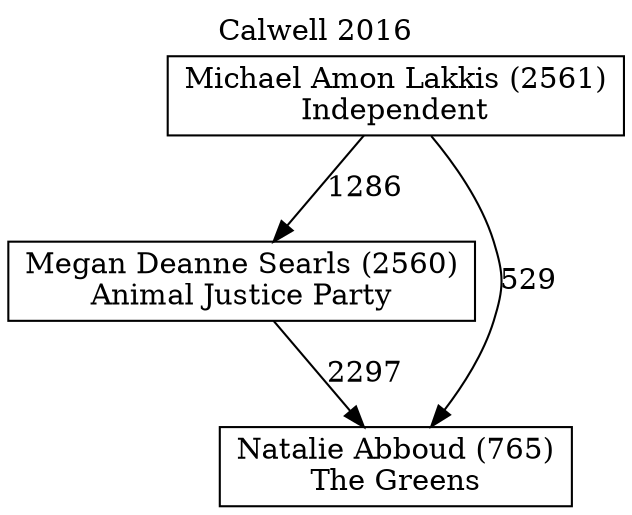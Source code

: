 // House preference flow
digraph "Natalie Abboud (765)_Calwell_2016" {
	graph [label="Calwell 2016" labelloc=t mclimit=10]
	node [shape=box]
	"Megan Deanne Searls (2560)" [label="Megan Deanne Searls (2560)
Animal Justice Party"]
	"Michael Amon Lakkis (2561)" [label="Michael Amon Lakkis (2561)
Independent"]
	"Natalie Abboud (765)" [label="Natalie Abboud (765)
The Greens"]
	"Megan Deanne Searls (2560)" -> "Natalie Abboud (765)" [label=2297]
	"Michael Amon Lakkis (2561)" -> "Megan Deanne Searls (2560)" [label=1286]
	"Michael Amon Lakkis (2561)" -> "Natalie Abboud (765)" [label=529]
}
